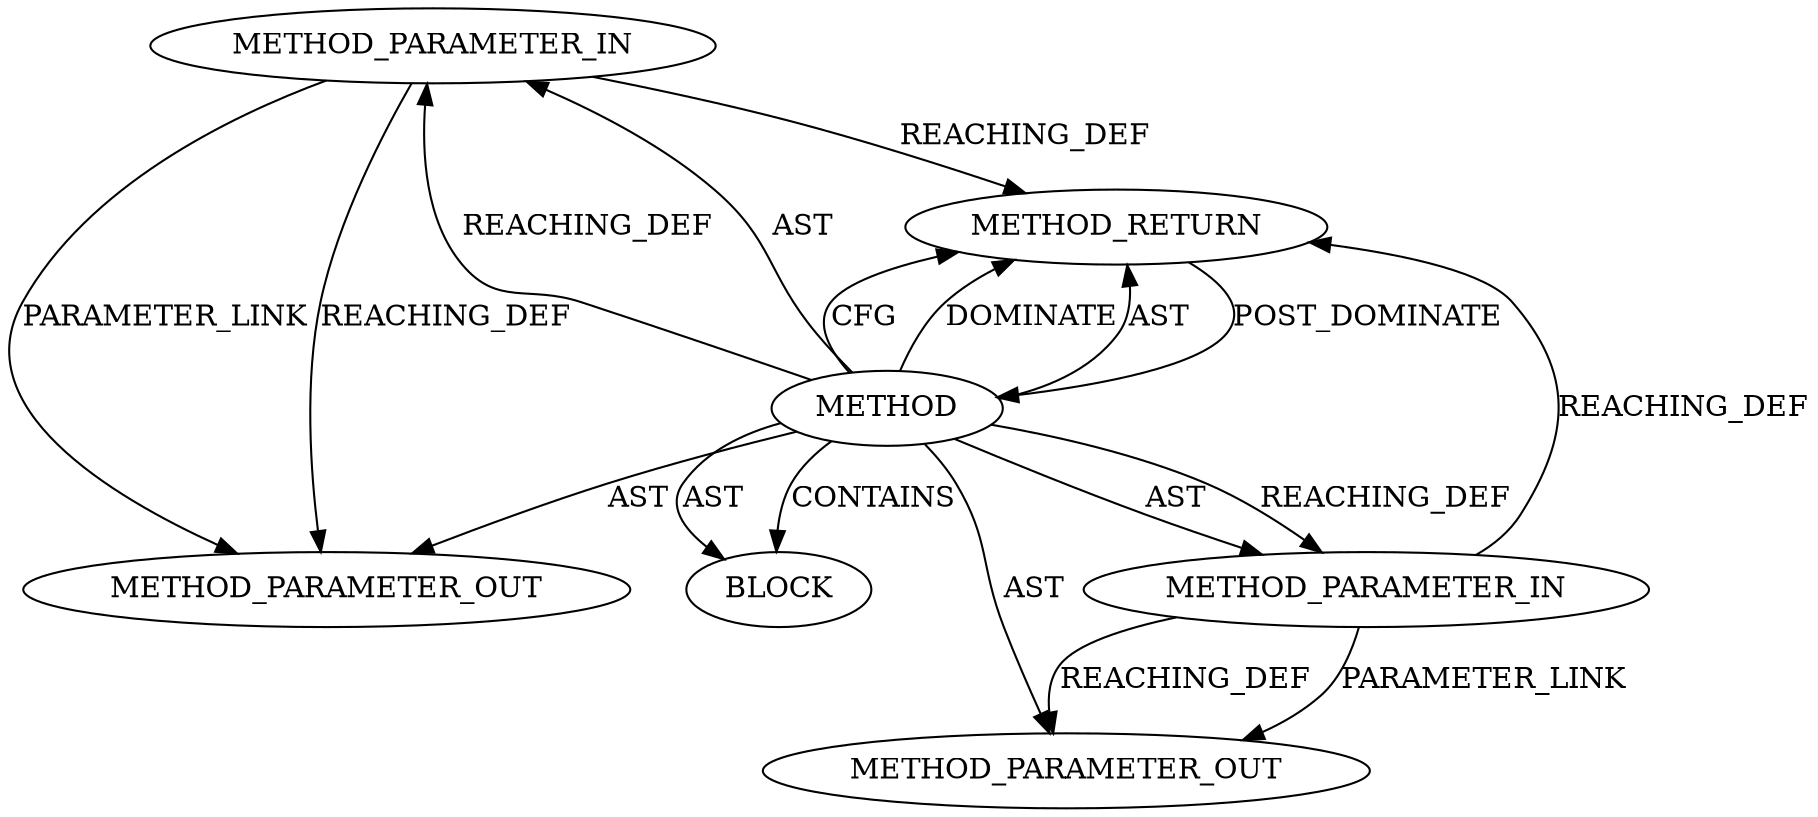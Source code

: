 digraph {
  12074 [label=METHOD_PARAMETER_IN ORDER=2 CODE="p2" IS_VARIADIC=false TYPE_FULL_NAME="ANY" EVALUATION_STRATEGY="BY_VALUE" INDEX=2 NAME="p2"]
  12073 [label=METHOD_PARAMETER_IN ORDER=1 CODE="p1" IS_VARIADIC=false TYPE_FULL_NAME="ANY" EVALUATION_STRATEGY="BY_VALUE" INDEX=1 NAME="p1"]
  12075 [label=BLOCK ORDER=1 ARGUMENT_INDEX=1 CODE="<empty>" TYPE_FULL_NAME="ANY"]
  13330 [label=METHOD_PARAMETER_OUT ORDER=2 CODE="p2" IS_VARIADIC=false TYPE_FULL_NAME="ANY" EVALUATION_STRATEGY="BY_VALUE" INDEX=2 NAME="p2"]
  13329 [label=METHOD_PARAMETER_OUT ORDER=1 CODE="p1" IS_VARIADIC=false TYPE_FULL_NAME="ANY" EVALUATION_STRATEGY="BY_VALUE" INDEX=1 NAME="p1"]
  12076 [label=METHOD_RETURN ORDER=2 CODE="RET" TYPE_FULL_NAME="ANY" EVALUATION_STRATEGY="BY_VALUE"]
  12072 [label=METHOD AST_PARENT_TYPE="NAMESPACE_BLOCK" AST_PARENT_FULL_NAME="<global>" ORDER=0 CODE="<empty>" FULL_NAME="<operator>.lessEqualsThan" IS_EXTERNAL=true FILENAME="<empty>" SIGNATURE="" NAME="<operator>.lessEqualsThan"]
  12073 -> 13329 [label=PARAMETER_LINK ]
  12072 -> 12076 [label=CFG ]
  12072 -> 12073 [label=AST ]
  12074 -> 13330 [label=REACHING_DEF VARIABLE="p2"]
  12072 -> 12076 [label=DOMINATE ]
  12072 -> 12073 [label=REACHING_DEF VARIABLE=""]
  12076 -> 12072 [label=POST_DOMINATE ]
  12072 -> 13330 [label=AST ]
  12072 -> 13329 [label=AST ]
  12073 -> 12076 [label=REACHING_DEF VARIABLE="p1"]
  12072 -> 12074 [label=REACHING_DEF VARIABLE=""]
  12072 -> 12074 [label=AST ]
  12073 -> 13329 [label=REACHING_DEF VARIABLE="p1"]
  12072 -> 12075 [label=AST ]
  12074 -> 13330 [label=PARAMETER_LINK ]
  12072 -> 12075 [label=CONTAINS ]
  12072 -> 12076 [label=AST ]
  12074 -> 12076 [label=REACHING_DEF VARIABLE="p2"]
}
